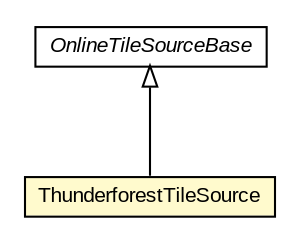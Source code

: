#!/usr/local/bin/dot
#
# Class diagram 
# Generated by UMLGraph version R5_6-24-gf6e263 (http://www.umlgraph.org/)
#

digraph G {
	edge [fontname="arial",fontsize=10,labelfontname="arial",labelfontsize=10];
	node [fontname="arial",fontsize=10,shape=plaintext];
	nodesep=0.25;
	ranksep=0.5;
	// org.osmdroid.tileprovider.tilesource.OnlineTileSourceBase
	c47395 [label=<<table title="org.osmdroid.tileprovider.tilesource.OnlineTileSourceBase" border="0" cellborder="1" cellspacing="0" cellpadding="2" port="p" href="./OnlineTileSourceBase.html">
		<tr><td><table border="0" cellspacing="0" cellpadding="1">
<tr><td align="center" balign="center"><font face="arial italic"> OnlineTileSourceBase </font></td></tr>
		</table></td></tr>
		</table>>, URL="./OnlineTileSourceBase.html", fontname="arial", fontcolor="black", fontsize=10.0];
	// org.osmdroid.tileprovider.tilesource.ThunderforestTileSource
	c47397 [label=<<table title="org.osmdroid.tileprovider.tilesource.ThunderforestTileSource" border="0" cellborder="1" cellspacing="0" cellpadding="2" port="p" bgcolor="lemonChiffon" href="./ThunderforestTileSource.html">
		<tr><td><table border="0" cellspacing="0" cellpadding="1">
<tr><td align="center" balign="center"> ThunderforestTileSource </td></tr>
		</table></td></tr>
		</table>>, URL="./ThunderforestTileSource.html", fontname="arial", fontcolor="black", fontsize=10.0];
	//org.osmdroid.tileprovider.tilesource.ThunderforestTileSource extends org.osmdroid.tileprovider.tilesource.OnlineTileSourceBase
	c47395:p -> c47397:p [dir=back,arrowtail=empty];
}

